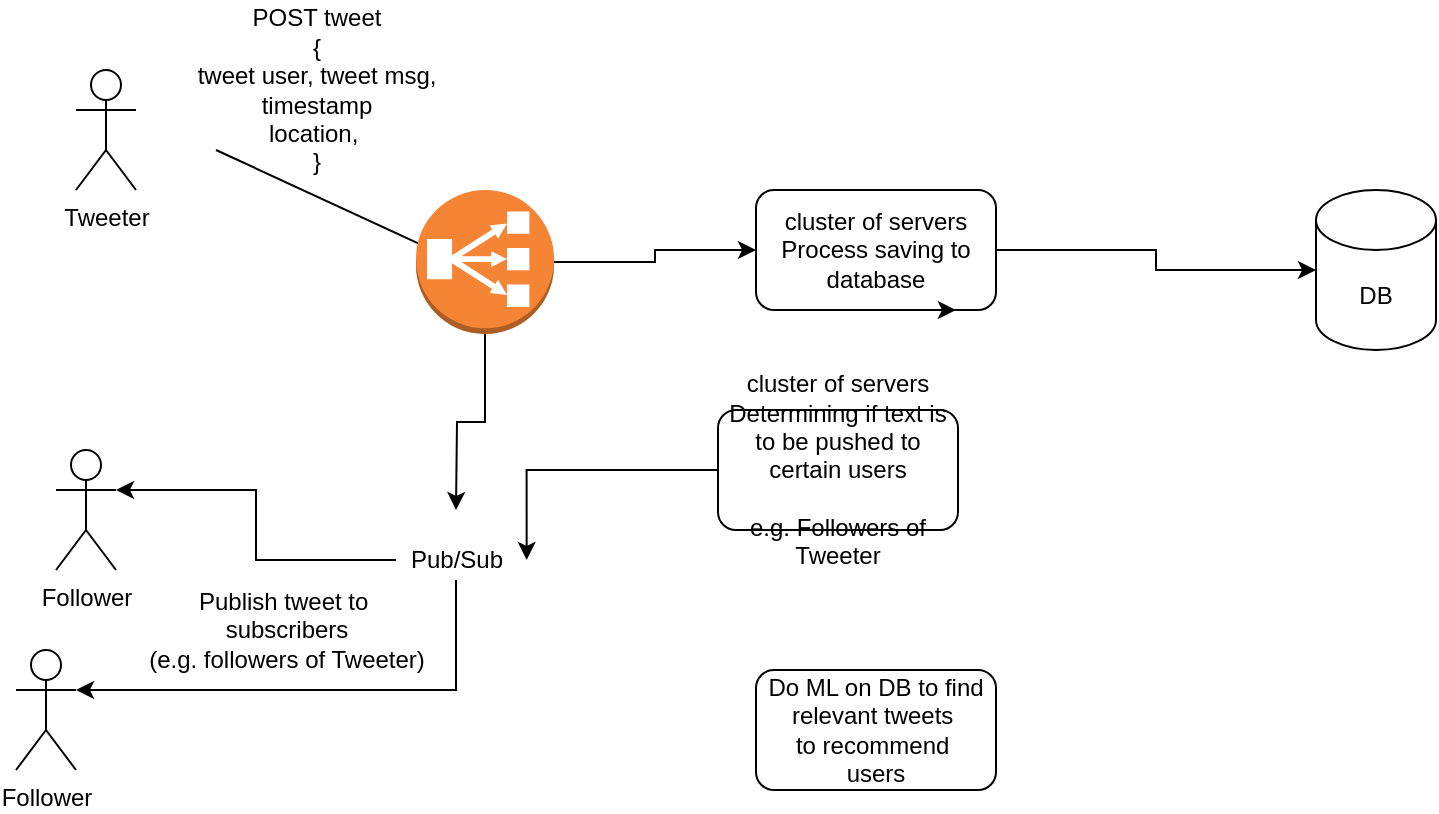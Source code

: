 <mxfile version="14.6.11" type="github">
  <diagram id="Z-yj_argTJjEadmIUwvs" name="Page-1">
    <mxGraphModel dx="782" dy="428" grid="1" gridSize="10" guides="1" tooltips="1" connect="1" arrows="1" fold="1" page="1" pageScale="1" pageWidth="827" pageHeight="1169" math="0" shadow="0">
      <root>
        <mxCell id="0" />
        <mxCell id="1" parent="0" />
        <mxCell id="L9cxDZLKYXbgiQS6-WOH-1" value="Tweeter" style="shape=umlActor;verticalLabelPosition=bottom;verticalAlign=top;html=1;outlineConnect=0;" parent="1" vertex="1">
          <mxGeometry x="100" y="140" width="30" height="60" as="geometry" />
        </mxCell>
        <mxCell id="L9cxDZLKYXbgiQS6-WOH-2" value="Follower" style="shape=umlActor;verticalLabelPosition=bottom;verticalAlign=top;html=1;outlineConnect=0;" parent="1" vertex="1">
          <mxGeometry x="90" y="330" width="30" height="60" as="geometry" />
        </mxCell>
        <mxCell id="L9cxDZLKYXbgiQS6-WOH-3" value="" style="endArrow=classic;html=1;" parent="1" edge="1">
          <mxGeometry width="50" height="50" relative="1" as="geometry">
            <mxPoint x="170" y="180" as="sourcePoint" />
            <mxPoint x="300" y="240" as="targetPoint" />
          </mxGeometry>
        </mxCell>
        <mxCell id="L9cxDZLKYXbgiQS6-WOH-4" value="POST tweet&lt;br&gt;{&lt;br&gt;tweet user, tweet msg,&lt;br&gt;timestamp&lt;br&gt;location,&amp;nbsp;&lt;br&gt;}" style="text;html=1;align=center;verticalAlign=middle;resizable=0;points=[];autosize=1;strokeColor=none;" parent="1" vertex="1">
          <mxGeometry x="155" y="105" width="130" height="90" as="geometry" />
        </mxCell>
        <mxCell id="L9cxDZLKYXbgiQS6-WOH-6" style="edgeStyle=orthogonalEdgeStyle;rounded=0;orthogonalLoop=1;jettySize=auto;html=1;" parent="1" source="L9cxDZLKYXbgiQS6-WOH-5" target="L9cxDZLKYXbgiQS6-WOH-7" edge="1">
          <mxGeometry relative="1" as="geometry">
            <mxPoint x="450" y="256" as="targetPoint" />
          </mxGeometry>
        </mxCell>
        <mxCell id="L9cxDZLKYXbgiQS6-WOH-22" style="edgeStyle=orthogonalEdgeStyle;rounded=0;orthogonalLoop=1;jettySize=auto;html=1;" parent="1" source="L9cxDZLKYXbgiQS6-WOH-5" edge="1">
          <mxGeometry relative="1" as="geometry">
            <mxPoint x="290" y="360" as="targetPoint" />
          </mxGeometry>
        </mxCell>
        <mxCell id="L9cxDZLKYXbgiQS6-WOH-5" value="" style="outlineConnect=0;dashed=0;verticalLabelPosition=bottom;verticalAlign=top;align=center;html=1;shape=mxgraph.aws3.classic_load_balancer;fillColor=#F58534;gradientColor=none;" parent="1" vertex="1">
          <mxGeometry x="270" y="200" width="69" height="72" as="geometry" />
        </mxCell>
        <mxCell id="L9cxDZLKYXbgiQS6-WOH-10" style="edgeStyle=orthogonalEdgeStyle;rounded=0;orthogonalLoop=1;jettySize=auto;html=1;" parent="1" source="L9cxDZLKYXbgiQS6-WOH-7" target="L9cxDZLKYXbgiQS6-WOH-11" edge="1">
          <mxGeometry relative="1" as="geometry">
            <mxPoint x="640" y="257" as="targetPoint" />
          </mxGeometry>
        </mxCell>
        <mxCell id="L9cxDZLKYXbgiQS6-WOH-7" value="cluster of servers&lt;br&gt;Process saving to database" style="rounded=1;whiteSpace=wrap;html=1;" parent="1" vertex="1">
          <mxGeometry x="440" y="200" width="120" height="60" as="geometry" />
        </mxCell>
        <mxCell id="L9cxDZLKYXbgiQS6-WOH-11" value="DB" style="shape=cylinder3;whiteSpace=wrap;html=1;boundedLbl=1;backgroundOutline=1;size=15;" parent="1" vertex="1">
          <mxGeometry x="720" y="200" width="60" height="80" as="geometry" />
        </mxCell>
        <mxCell id="L9cxDZLKYXbgiQS6-WOH-19" style="edgeStyle=orthogonalEdgeStyle;rounded=0;orthogonalLoop=1;jettySize=auto;html=1;entryX=1;entryY=0.333;entryDx=0;entryDy=0;entryPerimeter=0;" parent="1" source="L9cxDZLKYXbgiQS6-WOH-12" target="L9cxDZLKYXbgiQS6-WOH-2" edge="1">
          <mxGeometry relative="1" as="geometry" />
        </mxCell>
        <mxCell id="L9cxDZLKYXbgiQS6-WOH-25" style="edgeStyle=orthogonalEdgeStyle;rounded=0;orthogonalLoop=1;jettySize=auto;html=1;" parent="1" source="L9cxDZLKYXbgiQS6-WOH-12" target="L9cxDZLKYXbgiQS6-WOH-23" edge="1">
          <mxGeometry relative="1" as="geometry">
            <Array as="points">
              <mxPoint x="290" y="450" />
            </Array>
          </mxGeometry>
        </mxCell>
        <mxCell id="L9cxDZLKYXbgiQS6-WOH-12" value="Pub/Sub" style="text;html=1;align=center;verticalAlign=middle;resizable=0;points=[];autosize=1;strokeColor=none;" parent="1" vertex="1">
          <mxGeometry x="260" y="375" width="60" height="20" as="geometry" />
        </mxCell>
        <mxCell id="L9cxDZLKYXbgiQS6-WOH-13" style="edgeStyle=orthogonalEdgeStyle;rounded=0;orthogonalLoop=1;jettySize=auto;html=1;exitX=0.75;exitY=1;exitDx=0;exitDy=0;entryX=0.833;entryY=1;entryDx=0;entryDy=0;entryPerimeter=0;" parent="1" source="L9cxDZLKYXbgiQS6-WOH-7" target="L9cxDZLKYXbgiQS6-WOH-7" edge="1">
          <mxGeometry relative="1" as="geometry" />
        </mxCell>
        <mxCell id="L9cxDZLKYXbgiQS6-WOH-17" style="edgeStyle=orthogonalEdgeStyle;rounded=0;orthogonalLoop=1;jettySize=auto;html=1;entryX=1.089;entryY=0.5;entryDx=0;entryDy=0;entryPerimeter=0;" parent="1" source="L9cxDZLKYXbgiQS6-WOH-15" target="L9cxDZLKYXbgiQS6-WOH-12" edge="1">
          <mxGeometry relative="1" as="geometry" />
        </mxCell>
        <mxCell id="L9cxDZLKYXbgiQS6-WOH-15" value="cluster of servers&lt;br&gt;Determining if text is to be pushed to certain users&lt;br&gt;&lt;br&gt;e.g. Followers of Tweeter" style="rounded=1;whiteSpace=wrap;html=1;" parent="1" vertex="1">
          <mxGeometry x="421" y="310" width="120" height="60" as="geometry" />
        </mxCell>
        <mxCell id="L9cxDZLKYXbgiQS6-WOH-20" value="Do ML on DB to find relevant tweets&amp;nbsp;&lt;br&gt;to recommend&amp;nbsp;&lt;br&gt;users&lt;br&gt;" style="rounded=1;whiteSpace=wrap;html=1;" parent="1" vertex="1">
          <mxGeometry x="440" y="440" width="120" height="60" as="geometry" />
        </mxCell>
        <mxCell id="L9cxDZLKYXbgiQS6-WOH-23" value="Follower" style="shape=umlActor;verticalLabelPosition=bottom;verticalAlign=top;html=1;outlineConnect=0;" parent="1" vertex="1">
          <mxGeometry x="70" y="430" width="30" height="60" as="geometry" />
        </mxCell>
        <mxCell id="L9cxDZLKYXbgiQS6-WOH-26" value="Publish tweet to&amp;nbsp;&lt;br&gt;subscribers&lt;br&gt;(e.g. followers of Tweeter)" style="text;html=1;align=center;verticalAlign=middle;resizable=0;points=[];autosize=1;strokeColor=none;" parent="1" vertex="1">
          <mxGeometry x="130" y="395" width="150" height="50" as="geometry" />
        </mxCell>
      </root>
    </mxGraphModel>
  </diagram>
</mxfile>
